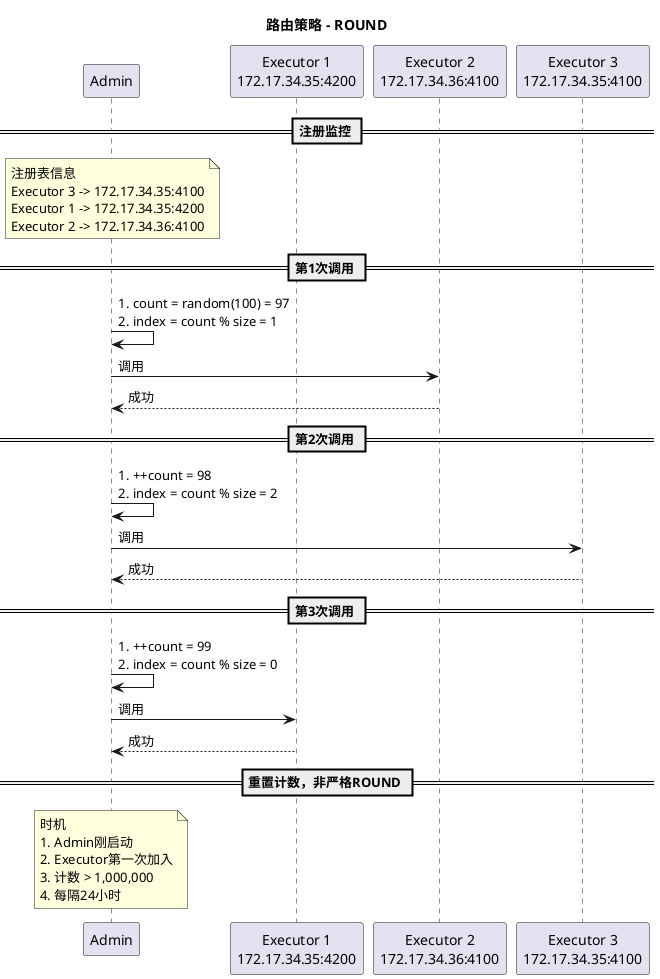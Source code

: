 @startuml
title 路由策略 - ROUND

participant a as "Admin" order 10
participant e1 as "Executor 1\n172.17.34.35:4200" order 20
participant e2 as "Executor 2\n172.17.34.36:4100" order 30
participant e3 as "Executor 3\n172.17.34.35:4100" order 40

== 注册监控 ==
note over a
    注册表信息
    Executor 3 -> 172.17.34.35:4100
    Executor 1 -> 172.17.34.35:4200
    Executor 2 -> 172.17.34.36:4100
end note

== 第1次调用 ==
a -> a : \
1. count = random(100) = 97\n\
2. index = count % size = 1
a -> e2 : 调用
a <-- e2 : 成功

== 第2次调用 ==
a -> a : \
1. ++count = 98\n\
2. index = count % size = 2
a -> e3 : 调用
a <-- e3 : 成功

== 第3次调用 ==
a -> a : \
1. ++count = 99\n\
2. index = count % size = 0
a -> e1 : 调用
a <-- e1 : 成功

== 重置计数，非严格ROUND ==
note over a
    时机
    1. Admin刚启动
    2. Executor第一次加入
    3. 计数 > 1,000,000
    4. 每隔24小时
end note
@enduml